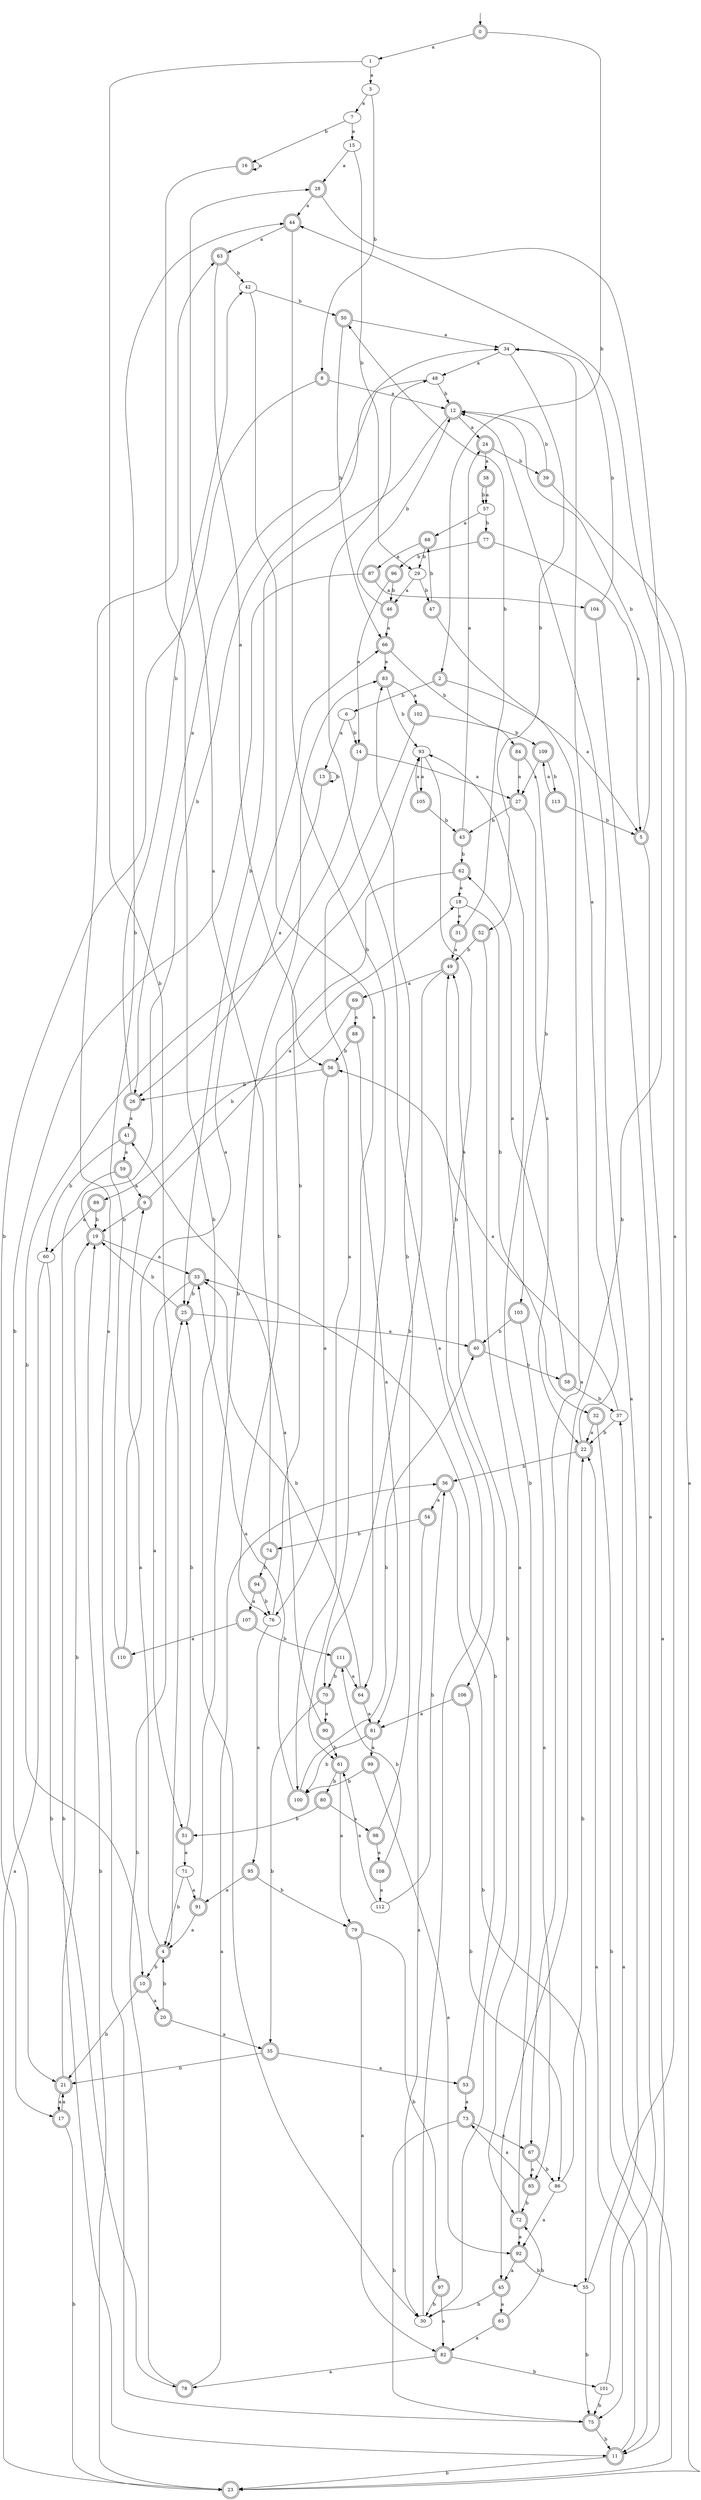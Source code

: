 digraph RandomDFA {
  __start0 [label="", shape=none];
  __start0 -> 0 [label=""];
  0 [shape=circle] [shape=doublecircle]
  0 -> 1 [label="a"]
  0 -> 2 [label="b"]
  1
  1 -> 3 [label="a"]
  1 -> 4 [label="b"]
  2 [shape=doublecircle]
  2 -> 5 [label="a"]
  2 -> 6 [label="b"]
  3
  3 -> 7 [label="a"]
  3 -> 8 [label="b"]
  4 [shape=doublecircle]
  4 -> 9 [label="a"]
  4 -> 10 [label="b"]
  5 [shape=doublecircle]
  5 -> 11 [label="a"]
  5 -> 12 [label="b"]
  6
  6 -> 13 [label="a"]
  6 -> 14 [label="b"]
  7
  7 -> 15 [label="a"]
  7 -> 16 [label="b"]
  8 [shape=doublecircle]
  8 -> 12 [label="a"]
  8 -> 17 [label="b"]
  9 [shape=doublecircle]
  9 -> 18 [label="a"]
  9 -> 19 [label="b"]
  10 [shape=doublecircle]
  10 -> 20 [label="a"]
  10 -> 21 [label="b"]
  11 [shape=doublecircle]
  11 -> 22 [label="a"]
  11 -> 23 [label="b"]
  12 [shape=doublecircle]
  12 -> 24 [label="a"]
  12 -> 25 [label="b"]
  13 [shape=doublecircle]
  13 -> 26 [label="a"]
  13 -> 13 [label="b"]
  14 [shape=doublecircle]
  14 -> 27 [label="a"]
  14 -> 10 [label="b"]
  15
  15 -> 28 [label="a"]
  15 -> 29 [label="b"]
  16 [shape=doublecircle]
  16 -> 16 [label="a"]
  16 -> 30 [label="b"]
  17 [shape=doublecircle]
  17 -> 21 [label="a"]
  17 -> 23 [label="b"]
  18
  18 -> 31 [label="a"]
  18 -> 32 [label="b"]
  19 [shape=doublecircle]
  19 -> 33 [label="a"]
  19 -> 34 [label="b"]
  20 [shape=doublecircle]
  20 -> 35 [label="a"]
  20 -> 4 [label="b"]
  21 [shape=doublecircle]
  21 -> 17 [label="a"]
  21 -> 19 [label="b"]
  22 [shape=doublecircle]
  22 -> 34 [label="a"]
  22 -> 36 [label="b"]
  23 [shape=doublecircle]
  23 -> 37 [label="a"]
  23 -> 19 [label="b"]
  24 [shape=doublecircle]
  24 -> 38 [label="a"]
  24 -> 39 [label="b"]
  25 [shape=doublecircle]
  25 -> 40 [label="a"]
  25 -> 19 [label="b"]
  26 [shape=doublecircle]
  26 -> 41 [label="a"]
  26 -> 42 [label="b"]
  27 [shape=doublecircle]
  27 -> 22 [label="a"]
  27 -> 43 [label="b"]
  28 [shape=doublecircle]
  28 -> 44 [label="a"]
  28 -> 45 [label="b"]
  29
  29 -> 46 [label="a"]
  29 -> 47 [label="b"]
  30
  30 -> 48 [label="a"]
  30 -> 49 [label="b"]
  31 [shape=doublecircle]
  31 -> 49 [label="a"]
  31 -> 50 [label="b"]
  32 [shape=doublecircle]
  32 -> 22 [label="a"]
  32 -> 11 [label="b"]
  33 [shape=doublecircle]
  33 -> 51 [label="a"]
  33 -> 25 [label="b"]
  34
  34 -> 48 [label="a"]
  34 -> 52 [label="b"]
  35 [shape=doublecircle]
  35 -> 53 [label="a"]
  35 -> 21 [label="b"]
  36 [shape=doublecircle]
  36 -> 54 [label="a"]
  36 -> 55 [label="b"]
  37
  37 -> 56 [label="a"]
  37 -> 22 [label="b"]
  38 [shape=doublecircle]
  38 -> 57 [label="a"]
  38 -> 57 [label="b"]
  39 [shape=doublecircle]
  39 -> 23 [label="a"]
  39 -> 12 [label="b"]
  40 [shape=doublecircle]
  40 -> 49 [label="a"]
  40 -> 58 [label="b"]
  41 [shape=doublecircle]
  41 -> 59 [label="a"]
  41 -> 60 [label="b"]
  42
  42 -> 61 [label="a"]
  42 -> 50 [label="b"]
  43 [shape=doublecircle]
  43 -> 24 [label="a"]
  43 -> 62 [label="b"]
  44 [shape=doublecircle]
  44 -> 63 [label="a"]
  44 -> 64 [label="b"]
  45 [shape=doublecircle]
  45 -> 65 [label="a"]
  45 -> 30 [label="b"]
  46 [shape=doublecircle]
  46 -> 66 [label="a"]
  46 -> 12 [label="b"]
  47 [shape=doublecircle]
  47 -> 67 [label="a"]
  47 -> 68 [label="b"]
  48
  48 -> 26 [label="a"]
  48 -> 12 [label="b"]
  49 [shape=doublecircle]
  49 -> 69 [label="a"]
  49 -> 70 [label="b"]
  50 [shape=doublecircle]
  50 -> 34 [label="a"]
  50 -> 66 [label="b"]
  51 [shape=doublecircle]
  51 -> 71 [label="a"]
  51 -> 25 [label="b"]
  52 [shape=doublecircle]
  52 -> 72 [label="a"]
  52 -> 49 [label="b"]
  53 [shape=doublecircle]
  53 -> 73 [label="a"]
  53 -> 33 [label="b"]
  54 [shape=doublecircle]
  54 -> 30 [label="a"]
  54 -> 74 [label="b"]
  55
  55 -> 44 [label="a"]
  55 -> 75 [label="b"]
  56 [shape=doublecircle]
  56 -> 76 [label="a"]
  56 -> 26 [label="b"]
  57
  57 -> 68 [label="a"]
  57 -> 77 [label="b"]
  58 [shape=doublecircle]
  58 -> 62 [label="a"]
  58 -> 37 [label="b"]
  59 [shape=doublecircle]
  59 -> 9 [label="a"]
  59 -> 11 [label="b"]
  60
  60 -> 23 [label="a"]
  60 -> 78 [label="b"]
  61 [shape=doublecircle]
  61 -> 79 [label="a"]
  61 -> 80 [label="b"]
  62 [shape=doublecircle]
  62 -> 18 [label="a"]
  62 -> 76 [label="b"]
  63 [shape=doublecircle]
  63 -> 56 [label="a"]
  63 -> 42 [label="b"]
  64 [shape=doublecircle]
  64 -> 81 [label="a"]
  64 -> 33 [label="b"]
  65 [shape=doublecircle]
  65 -> 82 [label="a"]
  65 -> 72 [label="b"]
  66 [shape=doublecircle]
  66 -> 83 [label="a"]
  66 -> 84 [label="b"]
  67 [shape=doublecircle]
  67 -> 85 [label="a"]
  67 -> 86 [label="b"]
  68 [shape=doublecircle]
  68 -> 87 [label="a"]
  68 -> 29 [label="b"]
  69 [shape=doublecircle]
  69 -> 88 [label="a"]
  69 -> 89 [label="b"]
  70 [shape=doublecircle]
  70 -> 90 [label="a"]
  70 -> 35 [label="b"]
  71
  71 -> 91 [label="a"]
  71 -> 4 [label="b"]
  72 [shape=doublecircle]
  72 -> 92 [label="a"]
  72 -> 93 [label="b"]
  73 [shape=doublecircle]
  73 -> 67 [label="a"]
  73 -> 75 [label="b"]
  74 [shape=doublecircle]
  74 -> 28 [label="a"]
  74 -> 94 [label="b"]
  75 [shape=doublecircle]
  75 -> 63 [label="a"]
  75 -> 11 [label="b"]
  76
  76 -> 95 [label="a"]
  76 -> 93 [label="b"]
  77 [shape=doublecircle]
  77 -> 5 [label="a"]
  77 -> 96 [label="b"]
  78 [shape=doublecircle]
  78 -> 36 [label="a"]
  78 -> 25 [label="b"]
  79 [shape=doublecircle]
  79 -> 82 [label="a"]
  79 -> 97 [label="b"]
  80 [shape=doublecircle]
  80 -> 98 [label="a"]
  80 -> 51 [label="b"]
  81 [shape=doublecircle]
  81 -> 99 [label="a"]
  81 -> 100 [label="b"]
  82 [shape=doublecircle]
  82 -> 78 [label="a"]
  82 -> 101 [label="b"]
  83 [shape=doublecircle]
  83 -> 102 [label="a"]
  83 -> 93 [label="b"]
  84 [shape=doublecircle]
  84 -> 27 [label="a"]
  84 -> 103 [label="b"]
  85 [shape=doublecircle]
  85 -> 73 [label="a"]
  85 -> 72 [label="b"]
  86
  86 -> 92 [label="a"]
  86 -> 22 [label="b"]
  87 [shape=doublecircle]
  87 -> 104 [label="a"]
  87 -> 21 [label="b"]
  88 [shape=doublecircle]
  88 -> 81 [label="a"]
  88 -> 56 [label="b"]
  89 [shape=doublecircle]
  89 -> 60 [label="a"]
  89 -> 19 [label="b"]
  90 [shape=doublecircle]
  90 -> 41 [label="a"]
  90 -> 61 [label="b"]
  91 [shape=doublecircle]
  91 -> 4 [label="a"]
  91 -> 83 [label="b"]
  92 [shape=doublecircle]
  92 -> 45 [label="a"]
  92 -> 55 [label="b"]
  93
  93 -> 105 [label="a"]
  93 -> 106 [label="b"]
  94 [shape=doublecircle]
  94 -> 107 [label="a"]
  94 -> 76 [label="b"]
  95 [shape=doublecircle]
  95 -> 91 [label="a"]
  95 -> 79 [label="b"]
  96 [shape=doublecircle]
  96 -> 14 [label="a"]
  96 -> 46 [label="b"]
  97 [shape=doublecircle]
  97 -> 82 [label="a"]
  97 -> 30 [label="b"]
  98 [shape=doublecircle]
  98 -> 108 [label="a"]
  98 -> 83 [label="b"]
  99 [shape=doublecircle]
  99 -> 92 [label="a"]
  99 -> 100 [label="b"]
  100 [shape=doublecircle]
  100 -> 33 [label="a"]
  100 -> 40 [label="b"]
  101
  101 -> 12 [label="a"]
  101 -> 75 [label="b"]
  102 [shape=doublecircle]
  102 -> 100 [label="a"]
  102 -> 109 [label="b"]
  103 [shape=doublecircle]
  103 -> 85 [label="a"]
  103 -> 40 [label="b"]
  104 [shape=doublecircle]
  104 -> 75 [label="a"]
  104 -> 34 [label="b"]
  105 [shape=doublecircle]
  105 -> 93 [label="a"]
  105 -> 43 [label="b"]
  106 [shape=doublecircle]
  106 -> 81 [label="a"]
  106 -> 86 [label="b"]
  107 [shape=doublecircle]
  107 -> 110 [label="a"]
  107 -> 111 [label="b"]
  108 [shape=doublecircle]
  108 -> 112 [label="a"]
  108 -> 111 [label="b"]
  109 [shape=doublecircle]
  109 -> 27 [label="a"]
  109 -> 113 [label="b"]
  110 [shape=doublecircle]
  110 -> 66 [label="a"]
  110 -> 44 [label="b"]
  111 [shape=doublecircle]
  111 -> 64 [label="a"]
  111 -> 70 [label="b"]
  112
  112 -> 61 [label="a"]
  112 -> 36 [label="b"]
  113 [shape=doublecircle]
  113 -> 109 [label="a"]
  113 -> 5 [label="b"]
}
